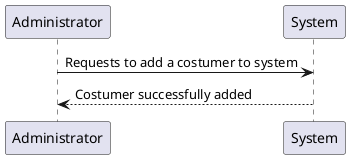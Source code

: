 @startuml
'https://plantuml.com/sequence-diagram

Administrator -> System: Requests to add a costumer to system
Administrator <-- System: Costumer successfully added

@enduml